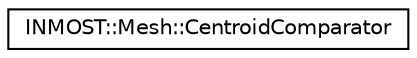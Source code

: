 digraph "Graphical Class Hierarchy"
{
  edge [fontname="Helvetica",fontsize="10",labelfontname="Helvetica",labelfontsize="10"];
  node [fontname="Helvetica",fontsize="10",shape=record];
  rankdir="LR";
  Node1 [label="INMOST::Mesh::CentroidComparator",height=0.2,width=0.4,color="black", fillcolor="white", style="filled",URL="$classINMOST_1_1Mesh_1_1CentroidComparator.html"];
}
